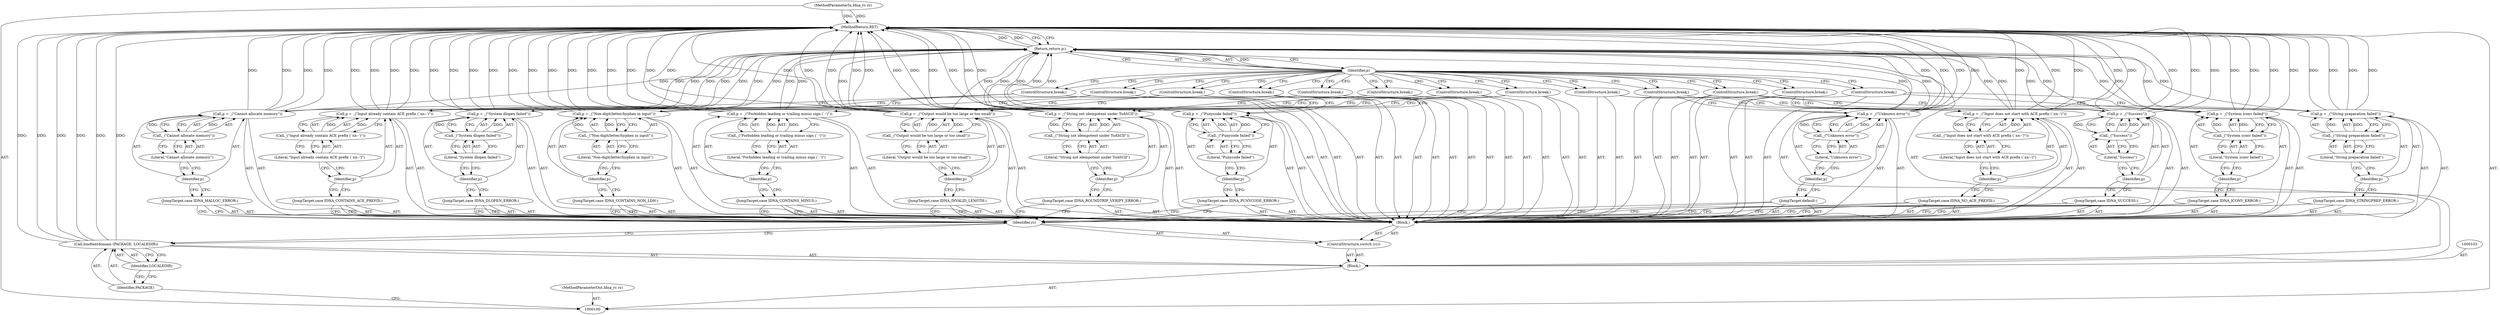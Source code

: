 digraph "1_savannah_2e97c2796581c27213962c77f5a8571a598f9a2e" {
"1000190" [label="(MethodReturn,RET)"];
"1000101" [label="(MethodParameterIn,Idna_rc rc)"];
"1000212" [label="(MethodParameterOut,Idna_rc rc)"];
"1000113" [label="(Call,_(\"Success\"))"];
"1000114" [label="(Literal,\"Success\")"];
"1000111" [label="(Call,p = _(\"Success\"))"];
"1000112" [label="(Identifier,p)"];
"1000115" [label="(ControlStructure,break;)"];
"1000116" [label="(JumpTarget,case IDNA_STRINGPREP_ERROR:)"];
"1000119" [label="(Call,_(\"String preparation failed\"))"];
"1000120" [label="(Literal,\"String preparation failed\")"];
"1000117" [label="(Call,p = _(\"String preparation failed\"))"];
"1000118" [label="(Identifier,p)"];
"1000121" [label="(ControlStructure,break;)"];
"1000122" [label="(JumpTarget,case IDNA_PUNYCODE_ERROR:)"];
"1000125" [label="(Call,_(\"Punycode failed\"))"];
"1000126" [label="(Literal,\"Punycode failed\")"];
"1000123" [label="(Call,p = _(\"Punycode failed\"))"];
"1000124" [label="(Identifier,p)"];
"1000127" [label="(ControlStructure,break;)"];
"1000102" [label="(Block,)"];
"1000128" [label="(JumpTarget,case IDNA_CONTAINS_NON_LDH:)"];
"1000131" [label="(Call,_(\"Non-digit/letter/hyphen in input\"))"];
"1000132" [label="(Literal,\"Non-digit/letter/hyphen in input\")"];
"1000129" [label="(Call,p = _(\"Non-digit/letter/hyphen in input\"))"];
"1000130" [label="(Identifier,p)"];
"1000133" [label="(ControlStructure,break;)"];
"1000134" [label="(JumpTarget,case IDNA_CONTAINS_MINUS:)"];
"1000137" [label="(Call,_(\"Forbidden leading or trailing minus sign (`-')\"))"];
"1000138" [label="(Literal,\"Forbidden leading or trailing minus sign (`-')\")"];
"1000135" [label="(Call,p = _(\"Forbidden leading or trailing minus sign (`-')\"))"];
"1000136" [label="(Identifier,p)"];
"1000139" [label="(ControlStructure,break;)"];
"1000140" [label="(JumpTarget,case IDNA_INVALID_LENGTH:)"];
"1000143" [label="(Call,_(\"Output would be too large or too small\"))"];
"1000144" [label="(Literal,\"Output would be too large or too small\")"];
"1000141" [label="(Call,p = _(\"Output would be too large or too small\"))"];
"1000142" [label="(Identifier,p)"];
"1000145" [label="(ControlStructure,break;)"];
"1000146" [label="(JumpTarget,case IDNA_NO_ACE_PREFIX:)"];
"1000149" [label="(Call,_(\"Input does not start with ACE prefix (`xn--')\"))"];
"1000150" [label="(Literal,\"Input does not start with ACE prefix (`xn--')\")"];
"1000147" [label="(Call,p = _(\"Input does not start with ACE prefix (`xn--')\"))"];
"1000148" [label="(Identifier,p)"];
"1000151" [label="(ControlStructure,break;)"];
"1000152" [label="(JumpTarget,case IDNA_ROUNDTRIP_VERIFY_ERROR:)"];
"1000155" [label="(Call,_(\"String not idempotent under ToASCII\"))"];
"1000156" [label="(Literal,\"String not idempotent under ToASCII\")"];
"1000153" [label="(Call,p = _(\"String not idempotent under ToASCII\"))"];
"1000154" [label="(Identifier,p)"];
"1000157" [label="(ControlStructure,break;)"];
"1000158" [label="(JumpTarget,case IDNA_CONTAINS_ACE_PREFIX:)"];
"1000161" [label="(Call,_(\"Input already contain ACE prefix (`xn--')\"))"];
"1000162" [label="(Literal,\"Input already contain ACE prefix (`xn--')\")"];
"1000159" [label="(Call,p = _(\"Input already contain ACE prefix (`xn--')\"))"];
"1000160" [label="(Identifier,p)"];
"1000163" [label="(ControlStructure,break;)"];
"1000164" [label="(JumpTarget,case IDNA_ICONV_ERROR:)"];
"1000167" [label="(Call,_(\"System iconv failed\"))"];
"1000168" [label="(Literal,\"System iconv failed\")"];
"1000165" [label="(Call,p = _(\"System iconv failed\"))"];
"1000166" [label="(Identifier,p)"];
"1000169" [label="(ControlStructure,break;)"];
"1000170" [label="(JumpTarget,case IDNA_MALLOC_ERROR:)"];
"1000105" [label="(Identifier,PACKAGE)"];
"1000104" [label="(Call,bindtextdomain (PACKAGE, LOCALEDIR))"];
"1000106" [label="(Identifier,LOCALEDIR)"];
"1000173" [label="(Call,_(\"Cannot allocate memory\"))"];
"1000174" [label="(Literal,\"Cannot allocate memory\")"];
"1000171" [label="(Call,p = _(\"Cannot allocate memory\"))"];
"1000172" [label="(Identifier,p)"];
"1000175" [label="(ControlStructure,break;)"];
"1000176" [label="(JumpTarget,case IDNA_DLOPEN_ERROR:)"];
"1000179" [label="(Call,_(\"System dlopen failed\"))"];
"1000180" [label="(Literal,\"System dlopen failed\")"];
"1000177" [label="(Call,p = _(\"System dlopen failed\"))"];
"1000178" [label="(Identifier,p)"];
"1000181" [label="(ControlStructure,break;)"];
"1000182" [label="(JumpTarget,default:)"];
"1000185" [label="(Call,_(\"Unknown error\"))"];
"1000186" [label="(Literal,\"Unknown error\")"];
"1000183" [label="(Call,p = _(\"Unknown error\"))"];
"1000184" [label="(Identifier,p)"];
"1000187" [label="(ControlStructure,break;)"];
"1000188" [label="(Return,return p;)"];
"1000189" [label="(Identifier,p)"];
"1000108" [label="(Identifier,rc)"];
"1000107" [label="(ControlStructure,switch (rc))"];
"1000109" [label="(Block,)"];
"1000110" [label="(JumpTarget,case IDNA_SUCCESS:)"];
"1000190" -> "1000100"  [label="AST: "];
"1000190" -> "1000188"  [label="CFG: "];
"1000188" -> "1000190"  [label="DDG: "];
"1000129" -> "1000190"  [label="DDG: "];
"1000129" -> "1000190"  [label="DDG: "];
"1000123" -> "1000190"  [label="DDG: "];
"1000123" -> "1000190"  [label="DDG: "];
"1000183" -> "1000190"  [label="DDG: "];
"1000183" -> "1000190"  [label="DDG: "];
"1000104" -> "1000190"  [label="DDG: "];
"1000104" -> "1000190"  [label="DDG: "];
"1000104" -> "1000190"  [label="DDG: "];
"1000159" -> "1000190"  [label="DDG: "];
"1000159" -> "1000190"  [label="DDG: "];
"1000117" -> "1000190"  [label="DDG: "];
"1000117" -> "1000190"  [label="DDG: "];
"1000111" -> "1000190"  [label="DDG: "];
"1000111" -> "1000190"  [label="DDG: "];
"1000153" -> "1000190"  [label="DDG: "];
"1000153" -> "1000190"  [label="DDG: "];
"1000177" -> "1000190"  [label="DDG: "];
"1000177" -> "1000190"  [label="DDG: "];
"1000171" -> "1000190"  [label="DDG: "];
"1000171" -> "1000190"  [label="DDG: "];
"1000141" -> "1000190"  [label="DDG: "];
"1000141" -> "1000190"  [label="DDG: "];
"1000165" -> "1000190"  [label="DDG: "];
"1000165" -> "1000190"  [label="DDG: "];
"1000147" -> "1000190"  [label="DDG: "];
"1000147" -> "1000190"  [label="DDG: "];
"1000101" -> "1000190"  [label="DDG: "];
"1000135" -> "1000190"  [label="DDG: "];
"1000135" -> "1000190"  [label="DDG: "];
"1000101" -> "1000100"  [label="AST: "];
"1000101" -> "1000190"  [label="DDG: "];
"1000212" -> "1000100"  [label="AST: "];
"1000113" -> "1000111"  [label="AST: "];
"1000113" -> "1000114"  [label="CFG: "];
"1000114" -> "1000113"  [label="AST: "];
"1000111" -> "1000113"  [label="CFG: "];
"1000113" -> "1000111"  [label="DDG: "];
"1000114" -> "1000113"  [label="AST: "];
"1000114" -> "1000112"  [label="CFG: "];
"1000113" -> "1000114"  [label="CFG: "];
"1000111" -> "1000109"  [label="AST: "];
"1000111" -> "1000113"  [label="CFG: "];
"1000112" -> "1000111"  [label="AST: "];
"1000113" -> "1000111"  [label="AST: "];
"1000115" -> "1000111"  [label="CFG: "];
"1000111" -> "1000190"  [label="DDG: "];
"1000111" -> "1000190"  [label="DDG: "];
"1000113" -> "1000111"  [label="DDG: "];
"1000111" -> "1000188"  [label="DDG: "];
"1000112" -> "1000111"  [label="AST: "];
"1000112" -> "1000110"  [label="CFG: "];
"1000114" -> "1000112"  [label="CFG: "];
"1000115" -> "1000109"  [label="AST: "];
"1000115" -> "1000111"  [label="CFG: "];
"1000189" -> "1000115"  [label="CFG: "];
"1000116" -> "1000109"  [label="AST: "];
"1000116" -> "1000108"  [label="CFG: "];
"1000118" -> "1000116"  [label="CFG: "];
"1000119" -> "1000117"  [label="AST: "];
"1000119" -> "1000120"  [label="CFG: "];
"1000120" -> "1000119"  [label="AST: "];
"1000117" -> "1000119"  [label="CFG: "];
"1000119" -> "1000117"  [label="DDG: "];
"1000120" -> "1000119"  [label="AST: "];
"1000120" -> "1000118"  [label="CFG: "];
"1000119" -> "1000120"  [label="CFG: "];
"1000117" -> "1000109"  [label="AST: "];
"1000117" -> "1000119"  [label="CFG: "];
"1000118" -> "1000117"  [label="AST: "];
"1000119" -> "1000117"  [label="AST: "];
"1000121" -> "1000117"  [label="CFG: "];
"1000117" -> "1000190"  [label="DDG: "];
"1000117" -> "1000190"  [label="DDG: "];
"1000119" -> "1000117"  [label="DDG: "];
"1000117" -> "1000188"  [label="DDG: "];
"1000118" -> "1000117"  [label="AST: "];
"1000118" -> "1000116"  [label="CFG: "];
"1000120" -> "1000118"  [label="CFG: "];
"1000121" -> "1000109"  [label="AST: "];
"1000121" -> "1000117"  [label="CFG: "];
"1000189" -> "1000121"  [label="CFG: "];
"1000122" -> "1000109"  [label="AST: "];
"1000122" -> "1000108"  [label="CFG: "];
"1000124" -> "1000122"  [label="CFG: "];
"1000125" -> "1000123"  [label="AST: "];
"1000125" -> "1000126"  [label="CFG: "];
"1000126" -> "1000125"  [label="AST: "];
"1000123" -> "1000125"  [label="CFG: "];
"1000125" -> "1000123"  [label="DDG: "];
"1000126" -> "1000125"  [label="AST: "];
"1000126" -> "1000124"  [label="CFG: "];
"1000125" -> "1000126"  [label="CFG: "];
"1000123" -> "1000109"  [label="AST: "];
"1000123" -> "1000125"  [label="CFG: "];
"1000124" -> "1000123"  [label="AST: "];
"1000125" -> "1000123"  [label="AST: "];
"1000127" -> "1000123"  [label="CFG: "];
"1000123" -> "1000190"  [label="DDG: "];
"1000123" -> "1000190"  [label="DDG: "];
"1000125" -> "1000123"  [label="DDG: "];
"1000123" -> "1000188"  [label="DDG: "];
"1000124" -> "1000123"  [label="AST: "];
"1000124" -> "1000122"  [label="CFG: "];
"1000126" -> "1000124"  [label="CFG: "];
"1000127" -> "1000109"  [label="AST: "];
"1000127" -> "1000123"  [label="CFG: "];
"1000189" -> "1000127"  [label="CFG: "];
"1000102" -> "1000100"  [label="AST: "];
"1000103" -> "1000102"  [label="AST: "];
"1000104" -> "1000102"  [label="AST: "];
"1000107" -> "1000102"  [label="AST: "];
"1000188" -> "1000102"  [label="AST: "];
"1000128" -> "1000109"  [label="AST: "];
"1000128" -> "1000108"  [label="CFG: "];
"1000130" -> "1000128"  [label="CFG: "];
"1000131" -> "1000129"  [label="AST: "];
"1000131" -> "1000132"  [label="CFG: "];
"1000132" -> "1000131"  [label="AST: "];
"1000129" -> "1000131"  [label="CFG: "];
"1000131" -> "1000129"  [label="DDG: "];
"1000132" -> "1000131"  [label="AST: "];
"1000132" -> "1000130"  [label="CFG: "];
"1000131" -> "1000132"  [label="CFG: "];
"1000129" -> "1000109"  [label="AST: "];
"1000129" -> "1000131"  [label="CFG: "];
"1000130" -> "1000129"  [label="AST: "];
"1000131" -> "1000129"  [label="AST: "];
"1000133" -> "1000129"  [label="CFG: "];
"1000129" -> "1000190"  [label="DDG: "];
"1000129" -> "1000190"  [label="DDG: "];
"1000131" -> "1000129"  [label="DDG: "];
"1000129" -> "1000188"  [label="DDG: "];
"1000130" -> "1000129"  [label="AST: "];
"1000130" -> "1000128"  [label="CFG: "];
"1000132" -> "1000130"  [label="CFG: "];
"1000133" -> "1000109"  [label="AST: "];
"1000133" -> "1000129"  [label="CFG: "];
"1000189" -> "1000133"  [label="CFG: "];
"1000134" -> "1000109"  [label="AST: "];
"1000134" -> "1000108"  [label="CFG: "];
"1000136" -> "1000134"  [label="CFG: "];
"1000137" -> "1000135"  [label="AST: "];
"1000137" -> "1000138"  [label="CFG: "];
"1000138" -> "1000137"  [label="AST: "];
"1000135" -> "1000137"  [label="CFG: "];
"1000137" -> "1000135"  [label="DDG: "];
"1000138" -> "1000137"  [label="AST: "];
"1000138" -> "1000136"  [label="CFG: "];
"1000137" -> "1000138"  [label="CFG: "];
"1000135" -> "1000109"  [label="AST: "];
"1000135" -> "1000137"  [label="CFG: "];
"1000136" -> "1000135"  [label="AST: "];
"1000137" -> "1000135"  [label="AST: "];
"1000139" -> "1000135"  [label="CFG: "];
"1000135" -> "1000190"  [label="DDG: "];
"1000135" -> "1000190"  [label="DDG: "];
"1000137" -> "1000135"  [label="DDG: "];
"1000135" -> "1000188"  [label="DDG: "];
"1000136" -> "1000135"  [label="AST: "];
"1000136" -> "1000134"  [label="CFG: "];
"1000138" -> "1000136"  [label="CFG: "];
"1000139" -> "1000109"  [label="AST: "];
"1000139" -> "1000135"  [label="CFG: "];
"1000189" -> "1000139"  [label="CFG: "];
"1000140" -> "1000109"  [label="AST: "];
"1000140" -> "1000108"  [label="CFG: "];
"1000142" -> "1000140"  [label="CFG: "];
"1000143" -> "1000141"  [label="AST: "];
"1000143" -> "1000144"  [label="CFG: "];
"1000144" -> "1000143"  [label="AST: "];
"1000141" -> "1000143"  [label="CFG: "];
"1000143" -> "1000141"  [label="DDG: "];
"1000144" -> "1000143"  [label="AST: "];
"1000144" -> "1000142"  [label="CFG: "];
"1000143" -> "1000144"  [label="CFG: "];
"1000141" -> "1000109"  [label="AST: "];
"1000141" -> "1000143"  [label="CFG: "];
"1000142" -> "1000141"  [label="AST: "];
"1000143" -> "1000141"  [label="AST: "];
"1000145" -> "1000141"  [label="CFG: "];
"1000141" -> "1000190"  [label="DDG: "];
"1000141" -> "1000190"  [label="DDG: "];
"1000143" -> "1000141"  [label="DDG: "];
"1000141" -> "1000188"  [label="DDG: "];
"1000142" -> "1000141"  [label="AST: "];
"1000142" -> "1000140"  [label="CFG: "];
"1000144" -> "1000142"  [label="CFG: "];
"1000145" -> "1000109"  [label="AST: "];
"1000145" -> "1000141"  [label="CFG: "];
"1000189" -> "1000145"  [label="CFG: "];
"1000146" -> "1000109"  [label="AST: "];
"1000146" -> "1000108"  [label="CFG: "];
"1000148" -> "1000146"  [label="CFG: "];
"1000149" -> "1000147"  [label="AST: "];
"1000149" -> "1000150"  [label="CFG: "];
"1000150" -> "1000149"  [label="AST: "];
"1000147" -> "1000149"  [label="CFG: "];
"1000149" -> "1000147"  [label="DDG: "];
"1000150" -> "1000149"  [label="AST: "];
"1000150" -> "1000148"  [label="CFG: "];
"1000149" -> "1000150"  [label="CFG: "];
"1000147" -> "1000109"  [label="AST: "];
"1000147" -> "1000149"  [label="CFG: "];
"1000148" -> "1000147"  [label="AST: "];
"1000149" -> "1000147"  [label="AST: "];
"1000151" -> "1000147"  [label="CFG: "];
"1000147" -> "1000190"  [label="DDG: "];
"1000147" -> "1000190"  [label="DDG: "];
"1000149" -> "1000147"  [label="DDG: "];
"1000147" -> "1000188"  [label="DDG: "];
"1000148" -> "1000147"  [label="AST: "];
"1000148" -> "1000146"  [label="CFG: "];
"1000150" -> "1000148"  [label="CFG: "];
"1000151" -> "1000109"  [label="AST: "];
"1000151" -> "1000147"  [label="CFG: "];
"1000189" -> "1000151"  [label="CFG: "];
"1000152" -> "1000109"  [label="AST: "];
"1000152" -> "1000108"  [label="CFG: "];
"1000154" -> "1000152"  [label="CFG: "];
"1000155" -> "1000153"  [label="AST: "];
"1000155" -> "1000156"  [label="CFG: "];
"1000156" -> "1000155"  [label="AST: "];
"1000153" -> "1000155"  [label="CFG: "];
"1000155" -> "1000153"  [label="DDG: "];
"1000156" -> "1000155"  [label="AST: "];
"1000156" -> "1000154"  [label="CFG: "];
"1000155" -> "1000156"  [label="CFG: "];
"1000153" -> "1000109"  [label="AST: "];
"1000153" -> "1000155"  [label="CFG: "];
"1000154" -> "1000153"  [label="AST: "];
"1000155" -> "1000153"  [label="AST: "];
"1000157" -> "1000153"  [label="CFG: "];
"1000153" -> "1000190"  [label="DDG: "];
"1000153" -> "1000190"  [label="DDG: "];
"1000155" -> "1000153"  [label="DDG: "];
"1000153" -> "1000188"  [label="DDG: "];
"1000154" -> "1000153"  [label="AST: "];
"1000154" -> "1000152"  [label="CFG: "];
"1000156" -> "1000154"  [label="CFG: "];
"1000157" -> "1000109"  [label="AST: "];
"1000157" -> "1000153"  [label="CFG: "];
"1000189" -> "1000157"  [label="CFG: "];
"1000158" -> "1000109"  [label="AST: "];
"1000158" -> "1000108"  [label="CFG: "];
"1000160" -> "1000158"  [label="CFG: "];
"1000161" -> "1000159"  [label="AST: "];
"1000161" -> "1000162"  [label="CFG: "];
"1000162" -> "1000161"  [label="AST: "];
"1000159" -> "1000161"  [label="CFG: "];
"1000161" -> "1000159"  [label="DDG: "];
"1000162" -> "1000161"  [label="AST: "];
"1000162" -> "1000160"  [label="CFG: "];
"1000161" -> "1000162"  [label="CFG: "];
"1000159" -> "1000109"  [label="AST: "];
"1000159" -> "1000161"  [label="CFG: "];
"1000160" -> "1000159"  [label="AST: "];
"1000161" -> "1000159"  [label="AST: "];
"1000163" -> "1000159"  [label="CFG: "];
"1000159" -> "1000190"  [label="DDG: "];
"1000159" -> "1000190"  [label="DDG: "];
"1000161" -> "1000159"  [label="DDG: "];
"1000159" -> "1000188"  [label="DDG: "];
"1000160" -> "1000159"  [label="AST: "];
"1000160" -> "1000158"  [label="CFG: "];
"1000162" -> "1000160"  [label="CFG: "];
"1000163" -> "1000109"  [label="AST: "];
"1000163" -> "1000159"  [label="CFG: "];
"1000189" -> "1000163"  [label="CFG: "];
"1000164" -> "1000109"  [label="AST: "];
"1000164" -> "1000108"  [label="CFG: "];
"1000166" -> "1000164"  [label="CFG: "];
"1000167" -> "1000165"  [label="AST: "];
"1000167" -> "1000168"  [label="CFG: "];
"1000168" -> "1000167"  [label="AST: "];
"1000165" -> "1000167"  [label="CFG: "];
"1000167" -> "1000165"  [label="DDG: "];
"1000168" -> "1000167"  [label="AST: "];
"1000168" -> "1000166"  [label="CFG: "];
"1000167" -> "1000168"  [label="CFG: "];
"1000165" -> "1000109"  [label="AST: "];
"1000165" -> "1000167"  [label="CFG: "];
"1000166" -> "1000165"  [label="AST: "];
"1000167" -> "1000165"  [label="AST: "];
"1000169" -> "1000165"  [label="CFG: "];
"1000165" -> "1000190"  [label="DDG: "];
"1000165" -> "1000190"  [label="DDG: "];
"1000167" -> "1000165"  [label="DDG: "];
"1000165" -> "1000188"  [label="DDG: "];
"1000166" -> "1000165"  [label="AST: "];
"1000166" -> "1000164"  [label="CFG: "];
"1000168" -> "1000166"  [label="CFG: "];
"1000169" -> "1000109"  [label="AST: "];
"1000169" -> "1000165"  [label="CFG: "];
"1000189" -> "1000169"  [label="CFG: "];
"1000170" -> "1000109"  [label="AST: "];
"1000170" -> "1000108"  [label="CFG: "];
"1000172" -> "1000170"  [label="CFG: "];
"1000105" -> "1000104"  [label="AST: "];
"1000105" -> "1000100"  [label="CFG: "];
"1000106" -> "1000105"  [label="CFG: "];
"1000104" -> "1000102"  [label="AST: "];
"1000104" -> "1000106"  [label="CFG: "];
"1000105" -> "1000104"  [label="AST: "];
"1000106" -> "1000104"  [label="AST: "];
"1000108" -> "1000104"  [label="CFG: "];
"1000104" -> "1000190"  [label="DDG: "];
"1000104" -> "1000190"  [label="DDG: "];
"1000104" -> "1000190"  [label="DDG: "];
"1000106" -> "1000104"  [label="AST: "];
"1000106" -> "1000105"  [label="CFG: "];
"1000104" -> "1000106"  [label="CFG: "];
"1000173" -> "1000171"  [label="AST: "];
"1000173" -> "1000174"  [label="CFG: "];
"1000174" -> "1000173"  [label="AST: "];
"1000171" -> "1000173"  [label="CFG: "];
"1000173" -> "1000171"  [label="DDG: "];
"1000174" -> "1000173"  [label="AST: "];
"1000174" -> "1000172"  [label="CFG: "];
"1000173" -> "1000174"  [label="CFG: "];
"1000171" -> "1000109"  [label="AST: "];
"1000171" -> "1000173"  [label="CFG: "];
"1000172" -> "1000171"  [label="AST: "];
"1000173" -> "1000171"  [label="AST: "];
"1000175" -> "1000171"  [label="CFG: "];
"1000171" -> "1000190"  [label="DDG: "];
"1000171" -> "1000190"  [label="DDG: "];
"1000173" -> "1000171"  [label="DDG: "];
"1000171" -> "1000188"  [label="DDG: "];
"1000172" -> "1000171"  [label="AST: "];
"1000172" -> "1000170"  [label="CFG: "];
"1000174" -> "1000172"  [label="CFG: "];
"1000175" -> "1000109"  [label="AST: "];
"1000175" -> "1000171"  [label="CFG: "];
"1000189" -> "1000175"  [label="CFG: "];
"1000176" -> "1000109"  [label="AST: "];
"1000176" -> "1000108"  [label="CFG: "];
"1000178" -> "1000176"  [label="CFG: "];
"1000179" -> "1000177"  [label="AST: "];
"1000179" -> "1000180"  [label="CFG: "];
"1000180" -> "1000179"  [label="AST: "];
"1000177" -> "1000179"  [label="CFG: "];
"1000179" -> "1000177"  [label="DDG: "];
"1000180" -> "1000179"  [label="AST: "];
"1000180" -> "1000178"  [label="CFG: "];
"1000179" -> "1000180"  [label="CFG: "];
"1000177" -> "1000109"  [label="AST: "];
"1000177" -> "1000179"  [label="CFG: "];
"1000178" -> "1000177"  [label="AST: "];
"1000179" -> "1000177"  [label="AST: "];
"1000181" -> "1000177"  [label="CFG: "];
"1000177" -> "1000190"  [label="DDG: "];
"1000177" -> "1000190"  [label="DDG: "];
"1000179" -> "1000177"  [label="DDG: "];
"1000177" -> "1000188"  [label="DDG: "];
"1000178" -> "1000177"  [label="AST: "];
"1000178" -> "1000176"  [label="CFG: "];
"1000180" -> "1000178"  [label="CFG: "];
"1000181" -> "1000109"  [label="AST: "];
"1000181" -> "1000177"  [label="CFG: "];
"1000189" -> "1000181"  [label="CFG: "];
"1000182" -> "1000109"  [label="AST: "];
"1000182" -> "1000108"  [label="CFG: "];
"1000184" -> "1000182"  [label="CFG: "];
"1000185" -> "1000183"  [label="AST: "];
"1000185" -> "1000186"  [label="CFG: "];
"1000186" -> "1000185"  [label="AST: "];
"1000183" -> "1000185"  [label="CFG: "];
"1000185" -> "1000183"  [label="DDG: "];
"1000186" -> "1000185"  [label="AST: "];
"1000186" -> "1000184"  [label="CFG: "];
"1000185" -> "1000186"  [label="CFG: "];
"1000183" -> "1000109"  [label="AST: "];
"1000183" -> "1000185"  [label="CFG: "];
"1000184" -> "1000183"  [label="AST: "];
"1000185" -> "1000183"  [label="AST: "];
"1000187" -> "1000183"  [label="CFG: "];
"1000183" -> "1000190"  [label="DDG: "];
"1000183" -> "1000190"  [label="DDG: "];
"1000185" -> "1000183"  [label="DDG: "];
"1000183" -> "1000188"  [label="DDG: "];
"1000184" -> "1000183"  [label="AST: "];
"1000184" -> "1000182"  [label="CFG: "];
"1000186" -> "1000184"  [label="CFG: "];
"1000187" -> "1000109"  [label="AST: "];
"1000187" -> "1000183"  [label="CFG: "];
"1000189" -> "1000187"  [label="CFG: "];
"1000188" -> "1000102"  [label="AST: "];
"1000188" -> "1000189"  [label="CFG: "];
"1000189" -> "1000188"  [label="AST: "];
"1000190" -> "1000188"  [label="CFG: "];
"1000188" -> "1000190"  [label="DDG: "];
"1000189" -> "1000188"  [label="DDG: "];
"1000177" -> "1000188"  [label="DDG: "];
"1000129" -> "1000188"  [label="DDG: "];
"1000159" -> "1000188"  [label="DDG: "];
"1000147" -> "1000188"  [label="DDG: "];
"1000117" -> "1000188"  [label="DDG: "];
"1000111" -> "1000188"  [label="DDG: "];
"1000153" -> "1000188"  [label="DDG: "];
"1000135" -> "1000188"  [label="DDG: "];
"1000123" -> "1000188"  [label="DDG: "];
"1000171" -> "1000188"  [label="DDG: "];
"1000141" -> "1000188"  [label="DDG: "];
"1000165" -> "1000188"  [label="DDG: "];
"1000183" -> "1000188"  [label="DDG: "];
"1000189" -> "1000188"  [label="AST: "];
"1000189" -> "1000115"  [label="CFG: "];
"1000189" -> "1000121"  [label="CFG: "];
"1000189" -> "1000127"  [label="CFG: "];
"1000189" -> "1000133"  [label="CFG: "];
"1000189" -> "1000139"  [label="CFG: "];
"1000189" -> "1000145"  [label="CFG: "];
"1000189" -> "1000151"  [label="CFG: "];
"1000189" -> "1000157"  [label="CFG: "];
"1000189" -> "1000163"  [label="CFG: "];
"1000189" -> "1000169"  [label="CFG: "];
"1000189" -> "1000175"  [label="CFG: "];
"1000189" -> "1000181"  [label="CFG: "];
"1000189" -> "1000187"  [label="CFG: "];
"1000188" -> "1000189"  [label="CFG: "];
"1000189" -> "1000188"  [label="DDG: "];
"1000108" -> "1000107"  [label="AST: "];
"1000108" -> "1000104"  [label="CFG: "];
"1000110" -> "1000108"  [label="CFG: "];
"1000116" -> "1000108"  [label="CFG: "];
"1000122" -> "1000108"  [label="CFG: "];
"1000128" -> "1000108"  [label="CFG: "];
"1000134" -> "1000108"  [label="CFG: "];
"1000140" -> "1000108"  [label="CFG: "];
"1000146" -> "1000108"  [label="CFG: "];
"1000152" -> "1000108"  [label="CFG: "];
"1000158" -> "1000108"  [label="CFG: "];
"1000164" -> "1000108"  [label="CFG: "];
"1000170" -> "1000108"  [label="CFG: "];
"1000176" -> "1000108"  [label="CFG: "];
"1000182" -> "1000108"  [label="CFG: "];
"1000107" -> "1000102"  [label="AST: "];
"1000108" -> "1000107"  [label="AST: "];
"1000109" -> "1000107"  [label="AST: "];
"1000109" -> "1000107"  [label="AST: "];
"1000110" -> "1000109"  [label="AST: "];
"1000111" -> "1000109"  [label="AST: "];
"1000115" -> "1000109"  [label="AST: "];
"1000116" -> "1000109"  [label="AST: "];
"1000117" -> "1000109"  [label="AST: "];
"1000121" -> "1000109"  [label="AST: "];
"1000122" -> "1000109"  [label="AST: "];
"1000123" -> "1000109"  [label="AST: "];
"1000127" -> "1000109"  [label="AST: "];
"1000128" -> "1000109"  [label="AST: "];
"1000129" -> "1000109"  [label="AST: "];
"1000133" -> "1000109"  [label="AST: "];
"1000134" -> "1000109"  [label="AST: "];
"1000135" -> "1000109"  [label="AST: "];
"1000139" -> "1000109"  [label="AST: "];
"1000140" -> "1000109"  [label="AST: "];
"1000141" -> "1000109"  [label="AST: "];
"1000145" -> "1000109"  [label="AST: "];
"1000146" -> "1000109"  [label="AST: "];
"1000147" -> "1000109"  [label="AST: "];
"1000151" -> "1000109"  [label="AST: "];
"1000152" -> "1000109"  [label="AST: "];
"1000153" -> "1000109"  [label="AST: "];
"1000157" -> "1000109"  [label="AST: "];
"1000158" -> "1000109"  [label="AST: "];
"1000159" -> "1000109"  [label="AST: "];
"1000163" -> "1000109"  [label="AST: "];
"1000164" -> "1000109"  [label="AST: "];
"1000165" -> "1000109"  [label="AST: "];
"1000169" -> "1000109"  [label="AST: "];
"1000170" -> "1000109"  [label="AST: "];
"1000171" -> "1000109"  [label="AST: "];
"1000175" -> "1000109"  [label="AST: "];
"1000176" -> "1000109"  [label="AST: "];
"1000177" -> "1000109"  [label="AST: "];
"1000181" -> "1000109"  [label="AST: "];
"1000182" -> "1000109"  [label="AST: "];
"1000183" -> "1000109"  [label="AST: "];
"1000187" -> "1000109"  [label="AST: "];
"1000110" -> "1000109"  [label="AST: "];
"1000110" -> "1000108"  [label="CFG: "];
"1000112" -> "1000110"  [label="CFG: "];
}
